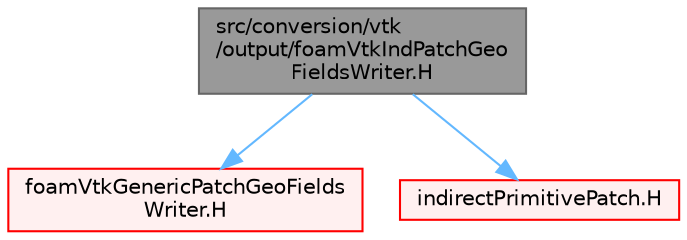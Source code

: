 digraph "src/conversion/vtk/output/foamVtkIndPatchGeoFieldsWriter.H"
{
 // LATEX_PDF_SIZE
  bgcolor="transparent";
  edge [fontname=Helvetica,fontsize=10,labelfontname=Helvetica,labelfontsize=10];
  node [fontname=Helvetica,fontsize=10,shape=box,height=0.2,width=0.4];
  Node1 [id="Node000001",label="src/conversion/vtk\l/output/foamVtkIndPatchGeo\lFieldsWriter.H",height=0.2,width=0.4,color="gray40", fillcolor="grey60", style="filled", fontcolor="black",tooltip=" "];
  Node1 -> Node2 [id="edge1_Node000001_Node000002",color="steelblue1",style="solid",tooltip=" "];
  Node2 [id="Node000002",label="foamVtkGenericPatchGeoFields\lWriter.H",height=0.2,width=0.4,color="red", fillcolor="#FFF0F0", style="filled",URL="$foamVtkGenericPatchGeoFieldsWriter_8H.html",tooltip=" "];
  Node1 -> Node349 [id="edge2_Node000001_Node000349",color="steelblue1",style="solid",tooltip=" "];
  Node349 [id="Node000349",label="indirectPrimitivePatch.H",height=0.2,width=0.4,color="red", fillcolor="#FFF0F0", style="filled",URL="$indirectPrimitivePatch_8H.html",tooltip=" "];
}
